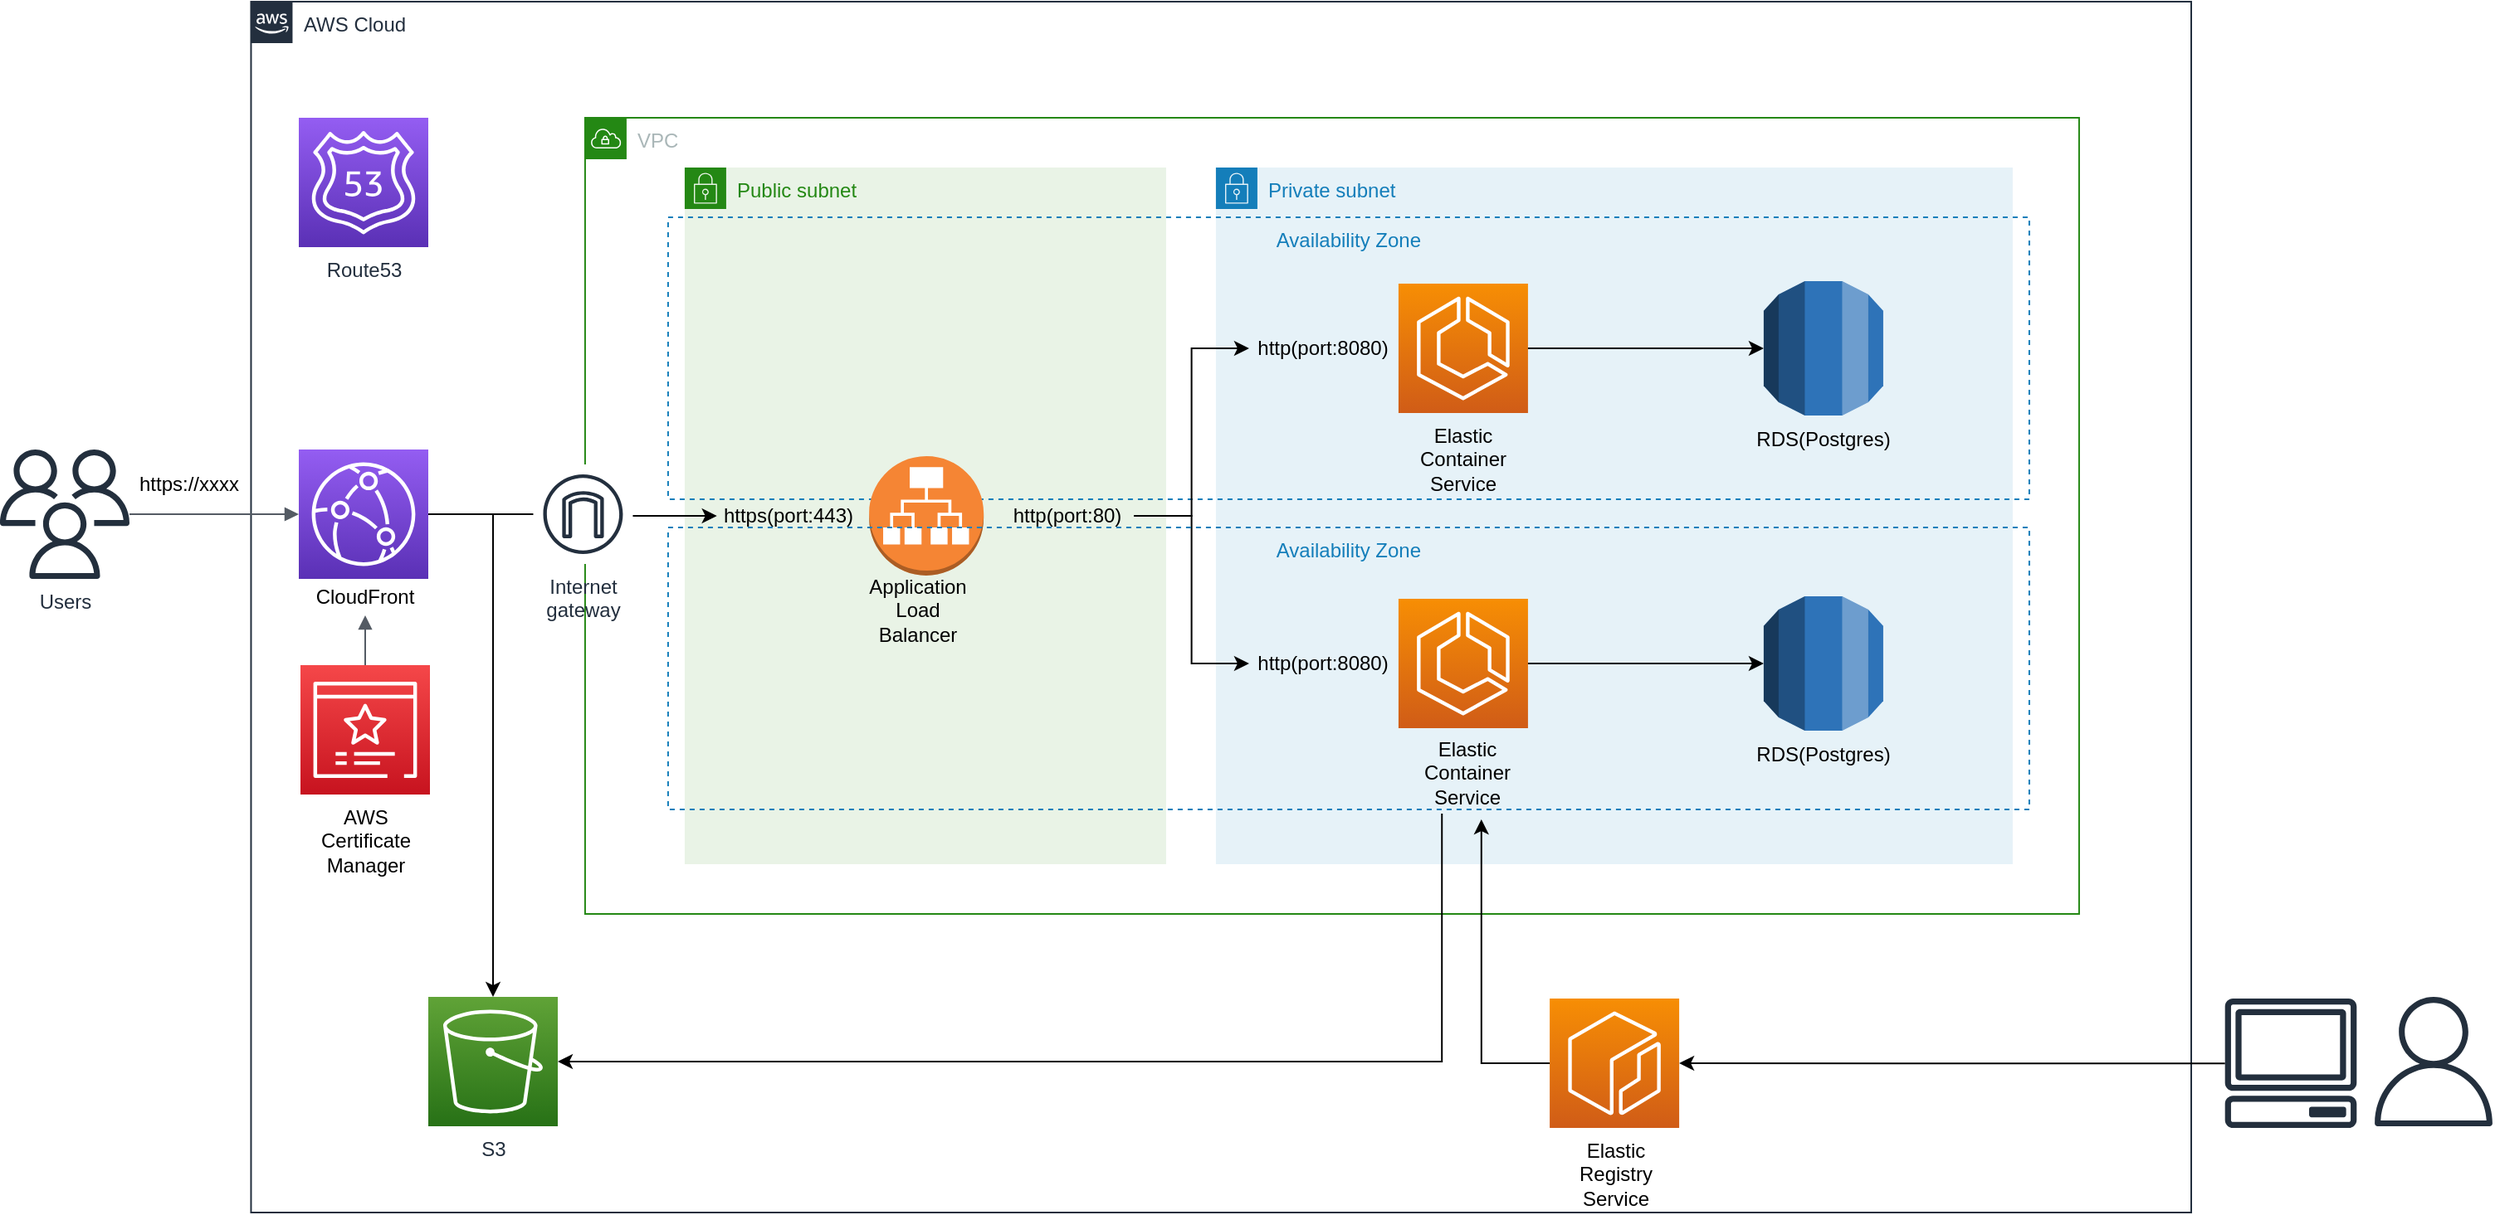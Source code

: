<mxfile version="17.4.3" type="github">
  <diagram id="vRsj8aHhziqpxcQap805" name="Page-1">
    <mxGraphModel dx="1856" dy="724" grid="1" gridSize="10" guides="1" tooltips="1" connect="1" arrows="1" fold="1" page="1" pageScale="1" pageWidth="827" pageHeight="1169" math="0" shadow="0">
      <root>
        <mxCell id="0" />
        <mxCell id="1" parent="0" />
        <mxCell id="aIleSDRZTu2M8IpT9ziG-18" value="AWS Cloud" style="points=[[0,0],[0.25,0],[0.5,0],[0.75,0],[1,0],[1,0.25],[1,0.5],[1,0.75],[1,1],[0.75,1],[0.5,1],[0.25,1],[0,1],[0,0.75],[0,0.5],[0,0.25]];outlineConnect=0;gradientColor=none;html=1;whiteSpace=wrap;fontSize=12;fontStyle=0;container=1;pointerEvents=0;collapsible=0;recursiveResize=0;shape=mxgraph.aws4.group;grIcon=mxgraph.aws4.group_aws_cloud_alt;strokeColor=#232F3E;fillColor=none;verticalAlign=top;align=left;spacingLeft=30;fontColor=#232F3E;dashed=0;" vertex="1" parent="1">
          <mxGeometry x="171.23" y="30" width="1168.77" height="730" as="geometry" />
        </mxCell>
        <mxCell id="u_Ryx44eEnsJos0oH2SW-31" value="VPC" style="points=[[0,0],[0.25,0],[0.5,0],[0.75,0],[1,0],[1,0.25],[1,0.5],[1,0.75],[1,1],[0.75,1],[0.5,1],[0.25,1],[0,1],[0,0.75],[0,0.5],[0,0.25]];outlineConnect=0;gradientColor=none;html=1;whiteSpace=wrap;fontSize=12;fontStyle=0;container=1;pointerEvents=0;collapsible=0;recursiveResize=0;shape=mxgraph.aws4.group;grIcon=mxgraph.aws4.group_vpc;strokeColor=#248814;fillColor=none;verticalAlign=top;align=left;spacingLeft=30;fontColor=#AAB7B8;dashed=0;" parent="aIleSDRZTu2M8IpT9ziG-18" vertex="1">
          <mxGeometry x="201.23" y="70" width="900" height="480" as="geometry" />
        </mxCell>
        <mxCell id="u_Ryx44eEnsJos0oH2SW-23" value="Private subnet" style="points=[[0,0],[0.25,0],[0.5,0],[0.75,0],[1,0],[1,0.25],[1,0.5],[1,0.75],[1,1],[0.75,1],[0.5,1],[0.25,1],[0,1],[0,0.75],[0,0.5],[0,0.25]];outlineConnect=0;gradientColor=none;html=1;whiteSpace=wrap;fontSize=12;fontStyle=0;container=1;pointerEvents=0;collapsible=0;recursiveResize=0;shape=mxgraph.aws4.group;grIcon=mxgraph.aws4.group_security_group;grStroke=0;strokeColor=#147EBA;fillColor=#E6F2F8;verticalAlign=top;align=left;spacingLeft=30;fontColor=#147EBA;dashed=0;" parent="u_Ryx44eEnsJos0oH2SW-31" vertex="1">
          <mxGeometry x="380" y="30" width="480" height="420" as="geometry" />
        </mxCell>
        <mxCell id="u_Ryx44eEnsJos0oH2SW-21" value="Public subnet" style="points=[[0,0],[0.25,0],[0.5,0],[0.75,0],[1,0],[1,0.25],[1,0.5],[1,0.75],[1,1],[0.75,1],[0.5,1],[0.25,1],[0,1],[0,0.75],[0,0.5],[0,0.25]];outlineConnect=0;gradientColor=none;html=1;whiteSpace=wrap;fontSize=12;fontStyle=0;container=1;pointerEvents=0;collapsible=0;recursiveResize=0;shape=mxgraph.aws4.group;grIcon=mxgraph.aws4.group_security_group;grStroke=0;strokeColor=#248814;fillColor=#E9F3E6;verticalAlign=top;align=left;spacingLeft=30;fontColor=#248814;dashed=0;" parent="u_Ryx44eEnsJos0oH2SW-31" vertex="1">
          <mxGeometry x="60" y="30" width="290" height="420" as="geometry" />
        </mxCell>
        <mxCell id="aIleSDRZTu2M8IpT9ziG-27" value="Availability Zone" style="fillColor=none;strokeColor=#147EBA;dashed=1;verticalAlign=top;fontStyle=0;fontColor=#147EBA;" vertex="1" parent="u_Ryx44eEnsJos0oH2SW-31">
          <mxGeometry x="50" y="60" width="820" height="170" as="geometry" />
        </mxCell>
        <mxCell id="u_Ryx44eEnsJos0oH2SW-50" value="" style="edgeStyle=orthogonalEdgeStyle;rounded=0;orthogonalLoop=1;jettySize=auto;html=1;exitX=1;exitY=0.5;exitDx=0;exitDy=0;entryX=0;entryY=0.5;entryDx=0;entryDy=0;" parent="u_Ryx44eEnsJos0oH2SW-31" source="u_Ryx44eEnsJos0oH2SW-24" target="u_Ryx44eEnsJos0oH2SW-47" edge="1">
          <mxGeometry relative="1" as="geometry">
            <mxPoint x="330" y="250" as="sourcePoint" />
            <mxPoint x="340" y="249" as="targetPoint" />
          </mxGeometry>
        </mxCell>
        <mxCell id="u_Ryx44eEnsJos0oH2SW-46" value="&lt;span style=&quot;color: rgb(0 , 0 , 0)&quot;&gt;Elastic&lt;/span&gt;&lt;br style=&quot;color: rgb(0 , 0 , 0)&quot;&gt;&lt;span style=&quot;color: rgb(0 , 0 , 0)&quot;&gt;Container&lt;/span&gt;&lt;br style=&quot;color: rgb(0 , 0 , 0)&quot;&gt;&lt;span style=&quot;color: rgb(0 , 0 , 0)&quot;&gt;Service&lt;/span&gt;" style="sketch=0;points=[[0,0,0],[0.25,0,0],[0.5,0,0],[0.75,0,0],[1,0,0],[0,1,0],[0.25,1,0],[0.5,1,0],[0.75,1,0],[1,1,0],[0,0.25,0],[0,0.5,0],[0,0.75,0],[1,0.25,0],[1,0.5,0],[1,0.75,0]];outlineConnect=0;fontColor=#232F3E;gradientColor=#F78E04;gradientDirection=north;fillColor=#D05C17;strokeColor=#ffffff;dashed=0;verticalLabelPosition=bottom;verticalAlign=top;align=center;html=1;fontSize=12;fontStyle=0;aspect=fixed;shape=mxgraph.aws4.resourceIcon;resIcon=mxgraph.aws4.ecs;" parent="u_Ryx44eEnsJos0oH2SW-31" vertex="1">
          <mxGeometry x="490" y="100" width="78" height="78" as="geometry" />
        </mxCell>
        <mxCell id="u_Ryx44eEnsJos0oH2SW-47" value="http(port:8080)" style="rounded=0;whiteSpace=wrap;html=1;strokeColor=none;gradientColor=#ffffff;fillColor=none;" parent="u_Ryx44eEnsJos0oH2SW-31" vertex="1">
          <mxGeometry x="400" y="128" width="90" height="22" as="geometry" />
        </mxCell>
        <mxCell id="u_Ryx44eEnsJos0oH2SW-55" value="RDS(Postgres)" style="outlineConnect=0;dashed=0;verticalLabelPosition=bottom;verticalAlign=top;align=center;html=1;shape=mxgraph.aws3.rds;fillColor=#2E73B8;gradientColor=none;" parent="u_Ryx44eEnsJos0oH2SW-31" vertex="1">
          <mxGeometry x="710" y="98.5" width="72" height="81" as="geometry" />
        </mxCell>
        <mxCell id="u_Ryx44eEnsJos0oH2SW-60" value="" style="edgeStyle=orthogonalEdgeStyle;rounded=0;orthogonalLoop=1;jettySize=auto;html=1;exitX=1;exitY=0.5;exitDx=0;exitDy=0;exitPerimeter=0;entryX=0;entryY=0.5;entryDx=0;entryDy=0;entryPerimeter=0;" parent="u_Ryx44eEnsJos0oH2SW-31" source="u_Ryx44eEnsJos0oH2SW-46" target="u_Ryx44eEnsJos0oH2SW-55" edge="1">
          <mxGeometry relative="1" as="geometry">
            <mxPoint x="580" y="149" as="sourcePoint" />
            <mxPoint x="630" y="149.5" as="targetPoint" />
          </mxGeometry>
        </mxCell>
        <mxCell id="aIleSDRZTu2M8IpT9ziG-3" value="" style="shape=image;verticalLabelPosition=bottom;labelBackgroundColor=default;verticalAlign=top;aspect=fixed;imageAspect=0;image=https://www.fastify.io/images/fastify-logo-menu.d13f8da7a965c800.png;" vertex="1" parent="u_Ryx44eEnsJos0oH2SW-31">
          <mxGeometry x="518.77" y="70" width="98.11" height="30" as="geometry" />
        </mxCell>
        <mxCell id="aIleSDRZTu2M8IpT9ziG-5" value="" style="shape=image;verticalLabelPosition=bottom;labelBackgroundColor=default;verticalAlign=top;aspect=fixed;imageAspect=0;image=https://miro.medium.com/max/1000/1*MdTvC66EwOO3_fzjJmW3tA.png;" vertex="1" parent="u_Ryx44eEnsJos0oH2SW-31">
          <mxGeometry x="580" y="144.75" width="118.28" height="49.58" as="geometry" />
        </mxCell>
        <mxCell id="u_Ryx44eEnsJos0oH2SW-27" value="" style="outlineConnect=0;dashed=0;verticalLabelPosition=bottom;verticalAlign=top;align=center;html=1;shape=mxgraph.aws3.application_load_balancer;fillColor=#F58534;gradientColor=none;" parent="u_Ryx44eEnsJos0oH2SW-31" vertex="1">
          <mxGeometry x="171.12" y="204" width="69" height="72" as="geometry" />
        </mxCell>
        <mxCell id="u_Ryx44eEnsJos0oH2SW-32" value="https(port:443)" style="rounded=0;whiteSpace=wrap;html=1;strokeColor=none;gradientColor=#ffffff;fillColor=none;" parent="u_Ryx44eEnsJos0oH2SW-31" vertex="1">
          <mxGeometry x="79.39" y="229" width="86" height="22" as="geometry" />
        </mxCell>
        <mxCell id="u_Ryx44eEnsJos0oH2SW-18" value="Application&lt;br&gt;Load&lt;br&gt;Balancer" style="rounded=0;whiteSpace=wrap;html=1;strokeColor=none;gradientColor=#ffffff;fillColor=none;" parent="u_Ryx44eEnsJos0oH2SW-31" vertex="1">
          <mxGeometry x="170.62" y="286" width="60" height="22" as="geometry" />
        </mxCell>
        <mxCell id="aIleSDRZTu2M8IpT9ziG-38" style="edgeStyle=orthogonalEdgeStyle;rounded=0;orthogonalLoop=1;jettySize=auto;html=1;entryX=0;entryY=0.5;entryDx=0;entryDy=0;" edge="1" parent="u_Ryx44eEnsJos0oH2SW-31" source="u_Ryx44eEnsJos0oH2SW-24" target="aIleSDRZTu2M8IpT9ziG-32">
          <mxGeometry relative="1" as="geometry" />
        </mxCell>
        <mxCell id="u_Ryx44eEnsJos0oH2SW-24" value="http(port:80)" style="rounded=0;whiteSpace=wrap;html=1;strokeColor=none;gradientColor=#ffffff;fillColor=none;" parent="u_Ryx44eEnsJos0oH2SW-31" vertex="1">
          <mxGeometry x="250.62" y="229" width="80" height="22" as="geometry" />
        </mxCell>
        <mxCell id="u_Ryx44eEnsJos0oH2SW-56" value="Elastic&lt;br&gt;Container&lt;br&gt;Service" style="rounded=0;whiteSpace=wrap;html=1;strokeColor=none;gradientColor=#ffffff;fillColor=none;" parent="u_Ryx44eEnsJos0oH2SW-31" vertex="1">
          <mxGeometry x="501.16" y="369.5" width="60" height="50" as="geometry" />
        </mxCell>
        <mxCell id="aIleSDRZTu2M8IpT9ziG-30" value="Availability Zone" style="fillColor=none;strokeColor=#147EBA;dashed=1;verticalAlign=top;fontStyle=0;fontColor=#147EBA;" vertex="1" parent="u_Ryx44eEnsJos0oH2SW-31">
          <mxGeometry x="50" y="247" width="820" height="170" as="geometry" />
        </mxCell>
        <mxCell id="aIleSDRZTu2M8IpT9ziG-31" value="" style="sketch=0;points=[[0,0,0],[0.25,0,0],[0.5,0,0],[0.75,0,0],[1,0,0],[0,1,0],[0.25,1,0],[0.5,1,0],[0.75,1,0],[1,1,0],[0,0.25,0],[0,0.5,0],[0,0.75,0],[1,0.25,0],[1,0.5,0],[1,0.75,0]];outlineConnect=0;fontColor=#232F3E;gradientColor=#F78E04;gradientDirection=north;fillColor=#D05C17;strokeColor=#ffffff;dashed=0;verticalLabelPosition=bottom;verticalAlign=top;align=center;html=1;fontSize=12;fontStyle=0;aspect=fixed;shape=mxgraph.aws4.resourceIcon;resIcon=mxgraph.aws4.ecs;" vertex="1" parent="u_Ryx44eEnsJos0oH2SW-31">
          <mxGeometry x="490" y="290" width="78" height="78" as="geometry" />
        </mxCell>
        <mxCell id="aIleSDRZTu2M8IpT9ziG-32" value="http(port:8080)" style="rounded=0;whiteSpace=wrap;html=1;strokeColor=none;gradientColor=#ffffff;fillColor=none;" vertex="1" parent="u_Ryx44eEnsJos0oH2SW-31">
          <mxGeometry x="400" y="318" width="90" height="22" as="geometry" />
        </mxCell>
        <mxCell id="aIleSDRZTu2M8IpT9ziG-33" value="RDS(Postgres)" style="outlineConnect=0;dashed=0;verticalLabelPosition=bottom;verticalAlign=top;align=center;html=1;shape=mxgraph.aws3.rds;fillColor=#2E73B8;gradientColor=none;" vertex="1" parent="u_Ryx44eEnsJos0oH2SW-31">
          <mxGeometry x="710" y="288.5" width="72" height="81" as="geometry" />
        </mxCell>
        <mxCell id="aIleSDRZTu2M8IpT9ziG-34" value="" style="edgeStyle=orthogonalEdgeStyle;rounded=0;orthogonalLoop=1;jettySize=auto;html=1;exitX=1;exitY=0.5;exitDx=0;exitDy=0;exitPerimeter=0;entryX=0;entryY=0.5;entryDx=0;entryDy=0;entryPerimeter=0;" edge="1" parent="u_Ryx44eEnsJos0oH2SW-31" source="aIleSDRZTu2M8IpT9ziG-31" target="aIleSDRZTu2M8IpT9ziG-33">
          <mxGeometry relative="1" as="geometry">
            <mxPoint x="218.77" y="249" as="sourcePoint" />
            <mxPoint x="268.77" y="249.5" as="targetPoint" />
          </mxGeometry>
        </mxCell>
        <mxCell id="aIleSDRZTu2M8IpT9ziG-20" value="Route53" style="sketch=0;points=[[0,0,0],[0.25,0,0],[0.5,0,0],[0.75,0,0],[1,0,0],[0,1,0],[0.25,1,0],[0.5,1,0],[0.75,1,0],[1,1,0],[0,0.25,0],[0,0.5,0],[0,0.75,0],[1,0.25,0],[1,0.5,0],[1,0.75,0]];outlineConnect=0;fontColor=#232F3E;gradientColor=#945DF2;gradientDirection=north;fillColor=#5A30B5;strokeColor=#ffffff;dashed=0;verticalLabelPosition=bottom;verticalAlign=top;align=center;html=1;fontSize=12;fontStyle=0;aspect=fixed;shape=mxgraph.aws4.resourceIcon;resIcon=mxgraph.aws4.route_53;" vertex="1" parent="aIleSDRZTu2M8IpT9ziG-18">
          <mxGeometry x="28.77" y="70" width="78" height="78" as="geometry" />
        </mxCell>
        <mxCell id="aIleSDRZTu2M8IpT9ziG-24" style="edgeStyle=orthogonalEdgeStyle;rounded=0;orthogonalLoop=1;jettySize=auto;html=1;entryX=0.5;entryY=0;entryDx=0;entryDy=0;entryPerimeter=0;" edge="1" parent="aIleSDRZTu2M8IpT9ziG-18" source="aIleSDRZTu2M8IpT9ziG-21" target="u_Ryx44eEnsJos0oH2SW-77">
          <mxGeometry relative="1" as="geometry">
            <Array as="points">
              <mxPoint x="146" y="309" />
            </Array>
          </mxGeometry>
        </mxCell>
        <mxCell id="aIleSDRZTu2M8IpT9ziG-21" value="" style="sketch=0;points=[[0,0,0],[0.25,0,0],[0.5,0,0],[0.75,0,0],[1,0,0],[0,1,0],[0.25,1,0],[0.5,1,0],[0.75,1,0],[1,1,0],[0,0.25,0],[0,0.5,0],[0,0.75,0],[1,0.25,0],[1,0.5,0],[1,0.75,0]];outlineConnect=0;fontColor=#232F3E;gradientColor=#945DF2;gradientDirection=north;fillColor=#5A30B5;strokeColor=#ffffff;dashed=0;verticalLabelPosition=bottom;verticalAlign=top;align=center;html=1;fontSize=12;fontStyle=0;aspect=fixed;shape=mxgraph.aws4.resourceIcon;resIcon=mxgraph.aws4.cloudfront;" vertex="1" parent="aIleSDRZTu2M8IpT9ziG-18">
          <mxGeometry x="28.77" y="270" width="78" height="78" as="geometry" />
        </mxCell>
        <mxCell id="u_Ryx44eEnsJos0oH2SW-48" style="edgeStyle=orthogonalEdgeStyle;rounded=0;orthogonalLoop=1;jettySize=auto;html=1;exitX=0.5;exitY=1;exitDx=0;exitDy=0;" parent="aIleSDRZTu2M8IpT9ziG-18" edge="1">
          <mxGeometry relative="1" as="geometry">
            <mxPoint x="726.73" y="500" as="sourcePoint" />
            <mxPoint x="726.73" y="500" as="targetPoint" />
          </mxGeometry>
        </mxCell>
        <mxCell id="aIleSDRZTu2M8IpT9ziG-23" style="edgeStyle=orthogonalEdgeStyle;rounded=0;orthogonalLoop=1;jettySize=auto;html=1;entryX=0;entryY=0.5;entryDx=0;entryDy=0;" edge="1" parent="aIleSDRZTu2M8IpT9ziG-18" source="aIleSDRZTu2M8IpT9ziG-21" target="u_Ryx44eEnsJos0oH2SW-32">
          <mxGeometry relative="1" as="geometry" />
        </mxCell>
        <mxCell id="u_Ryx44eEnsJos0oH2SW-66" value="Internet&#xa;gateway" style="sketch=0;outlineConnect=0;fontColor=#232F3E;gradientColor=none;strokeColor=#232F3E;fillColor=#ffffff;dashed=0;verticalLabelPosition=bottom;verticalAlign=top;align=center;html=1;fontSize=12;fontStyle=0;aspect=fixed;shape=mxgraph.aws4.resourceIcon;resIcon=mxgraph.aws4.internet_gateway;" parent="aIleSDRZTu2M8IpT9ziG-18" vertex="1">
          <mxGeometry x="170" y="279" width="60" height="60" as="geometry" />
        </mxCell>
        <mxCell id="u_Ryx44eEnsJos0oH2SW-86" value="" style="edgeStyle=orthogonalEdgeStyle;rounded=0;orthogonalLoop=1;jettySize=auto;html=1;exitX=0.25;exitY=1;exitDx=0;exitDy=0;entryX=1;entryY=0.5;entryDx=0;entryDy=0;entryPerimeter=0;" parent="aIleSDRZTu2M8IpT9ziG-18" source="u_Ryx44eEnsJos0oH2SW-56" target="u_Ryx44eEnsJos0oH2SW-77" edge="1">
          <mxGeometry relative="1" as="geometry">
            <mxPoint x="748" y="269" as="sourcePoint" />
            <mxPoint x="810" y="269" as="targetPoint" />
          </mxGeometry>
        </mxCell>
        <mxCell id="u_Ryx44eEnsJos0oH2SW-77" value="S3" style="sketch=0;points=[[0,0,0],[0.25,0,0],[0.5,0,0],[0.75,0,0],[1,0,0],[0,1,0],[0.25,1,0],[0.5,1,0],[0.75,1,0],[1,1,0],[0,0.25,0],[0,0.5,0],[0,0.75,0],[1,0.25,0],[1,0.5,0],[1,0.75,0]];outlineConnect=0;fontColor=#232F3E;gradientColor=#60A337;gradientDirection=north;fillColor=#277116;strokeColor=#ffffff;dashed=0;verticalLabelPosition=bottom;verticalAlign=top;align=center;html=1;fontSize=12;fontStyle=0;aspect=fixed;shape=mxgraph.aws4.resourceIcon;resIcon=mxgraph.aws4.s3;" parent="aIleSDRZTu2M8IpT9ziG-18" vertex="1">
          <mxGeometry x="106.77" y="600" width="78" height="78" as="geometry" />
        </mxCell>
        <mxCell id="aIleSDRZTu2M8IpT9ziG-14" value="" style="shape=image;verticalLabelPosition=bottom;labelBackgroundColor=default;verticalAlign=top;aspect=fixed;imageAspect=0;image=https://upload.wikimedia.org/wikipedia/commons/4/49/Redux.png;" vertex="1" parent="aIleSDRZTu2M8IpT9ziG-18">
          <mxGeometry x="217.77" y="560" width="67.77" height="53" as="geometry" />
        </mxCell>
        <mxCell id="aIleSDRZTu2M8IpT9ziG-16" value="" style="shape=image;verticalLabelPosition=bottom;labelBackgroundColor=default;verticalAlign=top;aspect=fixed;imageAspect=0;image=https://upload.wikimedia.org/wikipedia/commons/thumb/a/a7/React-icon.svg/1200px-React-icon.svg.png;" vertex="1" parent="aIleSDRZTu2M8IpT9ziG-18">
          <mxGeometry x="183.05" y="563" width="43.72" height="38" as="geometry" />
        </mxCell>
        <mxCell id="u_Ryx44eEnsJos0oH2SW-70" value="&lt;span style=&quot;color: rgb(0 , 0 , 0)&quot;&gt;Elastic&lt;/span&gt;&lt;br style=&quot;color: rgb(0 , 0 , 0)&quot;&gt;&lt;span style=&quot;color: rgb(0 , 0 , 0)&quot;&gt;Registry&lt;/span&gt;&lt;br style=&quot;color: rgb(0 , 0 , 0)&quot;&gt;&lt;span style=&quot;color: rgb(0 , 0 , 0)&quot;&gt;Service&lt;/span&gt;" style="sketch=0;points=[[0,0,0],[0.25,0,0],[0.5,0,0],[0.75,0,0],[1,0,0],[0,1,0],[0.25,1,0],[0.5,1,0],[0.75,1,0],[1,1,0],[0,0.25,0],[0,0.5,0],[0,0.75,0],[1,0.25,0],[1,0.5,0],[1,0.75,0]];outlineConnect=0;fontColor=#232F3E;gradientColor=#F78E04;gradientDirection=north;fillColor=#D05C17;strokeColor=#ffffff;dashed=0;verticalLabelPosition=bottom;verticalAlign=top;align=center;html=1;fontSize=12;fontStyle=0;aspect=fixed;shape=mxgraph.aws4.resourceIcon;resIcon=mxgraph.aws4.ecr;" parent="aIleSDRZTu2M8IpT9ziG-18" vertex="1">
          <mxGeometry x="782.32" y="601" width="78" height="78" as="geometry" />
        </mxCell>
        <mxCell id="aIleSDRZTu2M8IpT9ziG-26" style="edgeStyle=orthogonalEdgeStyle;rounded=0;orthogonalLoop=1;jettySize=auto;html=1;entryX=0.646;entryY=1.07;entryDx=0;entryDy=0;entryPerimeter=0;" edge="1" parent="aIleSDRZTu2M8IpT9ziG-18" source="u_Ryx44eEnsJos0oH2SW-70" target="u_Ryx44eEnsJos0oH2SW-56">
          <mxGeometry relative="1" as="geometry" />
        </mxCell>
        <mxCell id="u_Ryx44eEnsJos0oH2SW-11" value="CloudFront" style="rounded=0;whiteSpace=wrap;html=1;strokeColor=none;gradientColor=#ffffff;fillColor=none;" parent="aIleSDRZTu2M8IpT9ziG-18" vertex="1">
          <mxGeometry x="28.77" y="348" width="80" height="22" as="geometry" />
        </mxCell>
        <mxCell id="u_Ryx44eEnsJos0oH2SW-4" value="" style="edgeStyle=orthogonalEdgeStyle;html=1;endArrow=none;elbow=vertical;startArrow=block;startFill=1;strokeColor=#545B64;rounded=0;exitX=0.5;exitY=1;exitDx=0;exitDy=0;" parent="1" source="u_Ryx44eEnsJos0oH2SW-11" target="u_Ryx44eEnsJos0oH2SW-29" edge="1">
          <mxGeometry width="100" relative="1" as="geometry">
            <mxPoint x="229" y="390" as="sourcePoint" />
            <mxPoint x="200" y="420" as="targetPoint" />
          </mxGeometry>
        </mxCell>
        <mxCell id="u_Ryx44eEnsJos0oH2SW-20" value="" style="edgeStyle=orthogonalEdgeStyle;html=1;endArrow=none;elbow=vertical;startArrow=block;startFill=1;strokeColor=#545B64;rounded=0;exitX=0;exitY=0.5;exitDx=0;exitDy=0;exitPerimeter=0;" parent="1" source="aIleSDRZTu2M8IpT9ziG-21" edge="1" target="u_Ryx44eEnsJos0oH2SW-26">
          <mxGeometry width="100" relative="1" as="geometry">
            <mxPoint x="200.0" y="299" as="sourcePoint" />
            <mxPoint x="100" y="299" as="targetPoint" />
          </mxGeometry>
        </mxCell>
        <mxCell id="u_Ryx44eEnsJos0oH2SW-26" value="Users" style="sketch=0;outlineConnect=0;fontColor=#232F3E;gradientColor=none;fillColor=#232F3D;strokeColor=none;dashed=0;verticalLabelPosition=bottom;verticalAlign=top;align=center;html=1;fontSize=12;fontStyle=0;aspect=fixed;pointerEvents=1;shape=mxgraph.aws4.users;" parent="1" vertex="1">
          <mxGeometry x="20" y="300" width="78" height="78" as="geometry" />
        </mxCell>
        <mxCell id="u_Ryx44eEnsJos0oH2SW-29" value="&lt;span style=&quot;color: rgb(0 , 0 , 0)&quot;&gt;AWS&lt;br&gt;Certificate&lt;br&gt;Manager&lt;/span&gt;" style="sketch=0;points=[[0,0,0],[0.25,0,0],[0.5,0,0],[0.75,0,0],[1,0,0],[0,1,0],[0.25,1,0],[0.5,1,0],[0.75,1,0],[1,1,0],[0,0.25,0],[0,0.5,0],[0,0.75,0],[1,0.25,0],[1,0.5,0],[1,0.75,0]];outlineConnect=0;fontColor=#232F3E;gradientColor=#F54749;gradientDirection=north;fillColor=#C7131F;strokeColor=#ffffff;dashed=0;verticalLabelPosition=bottom;verticalAlign=top;align=center;html=1;fontSize=12;fontStyle=0;aspect=fixed;shape=mxgraph.aws4.resourceIcon;resIcon=mxgraph.aws4.certificate_manager_3;" parent="1" vertex="1">
          <mxGeometry x="201" y="430" width="78" height="78" as="geometry" />
        </mxCell>
        <mxCell id="u_Ryx44eEnsJos0oH2SW-57" value="https://xxxx" style="rounded=0;whiteSpace=wrap;html=1;strokeColor=none;gradientColor=#ffffff;fillColor=none;" parent="1" vertex="1">
          <mxGeometry x="94" y="310" width="80" height="22" as="geometry" />
        </mxCell>
        <mxCell id="u_Ryx44eEnsJos0oH2SW-72" value="" style="sketch=0;outlineConnect=0;fontColor=#232F3E;gradientColor=none;fillColor=#232F3D;strokeColor=none;dashed=0;verticalLabelPosition=bottom;verticalAlign=top;align=center;html=1;fontSize=12;fontStyle=0;aspect=fixed;pointerEvents=1;shape=mxgraph.aws4.user;" parent="1" vertex="1">
          <mxGeometry x="1447.0" y="630.05" width="78" height="78" as="geometry" />
        </mxCell>
        <mxCell id="u_Ryx44eEnsJos0oH2SW-73" value="" style="sketch=0;outlineConnect=0;fontColor=#232F3E;gradientColor=none;fillColor=#232F3D;strokeColor=none;dashed=0;verticalLabelPosition=bottom;verticalAlign=top;align=center;html=1;fontSize=12;fontStyle=0;aspect=fixed;pointerEvents=1;shape=mxgraph.aws4.client;" parent="1" vertex="1">
          <mxGeometry x="1360" y="631.05" width="80" height="77.95" as="geometry" />
        </mxCell>
        <mxCell id="u_Ryx44eEnsJos0oH2SW-74" value="" style="edgeStyle=orthogonalEdgeStyle;rounded=0;orthogonalLoop=1;jettySize=auto;html=1;entryX=1;entryY=0.5;entryDx=0;entryDy=0;entryPerimeter=0;" parent="1" source="u_Ryx44eEnsJos0oH2SW-73" target="u_Ryx44eEnsJos0oH2SW-70" edge="1">
          <mxGeometry relative="1" as="geometry">
            <mxPoint x="542.46" y="700" as="sourcePoint" />
            <mxPoint x="454.46" y="691" as="targetPoint" />
          </mxGeometry>
        </mxCell>
        <mxCell id="aIleSDRZTu2M8IpT9ziG-39" style="edgeStyle=orthogonalEdgeStyle;rounded=0;orthogonalLoop=1;jettySize=auto;html=1;exitX=0.5;exitY=1;exitDx=0;exitDy=0;" edge="1" parent="1" source="u_Ryx44eEnsJos0oH2SW-57" target="u_Ryx44eEnsJos0oH2SW-57">
          <mxGeometry relative="1" as="geometry" />
        </mxCell>
      </root>
    </mxGraphModel>
  </diagram>
</mxfile>

